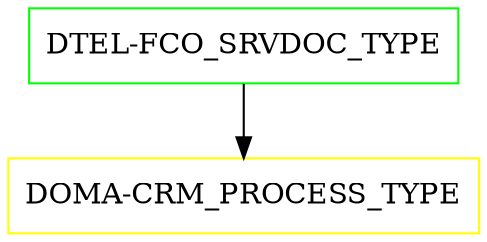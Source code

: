 digraph G {
  "DTEL-FCO_SRVDOC_TYPE" [shape=box,color=green];
  "DOMA-CRM_PROCESS_TYPE" [shape=box,color=yellow,URL="./DOMA_CRM_PROCESS_TYPE.html"];
  "DTEL-FCO_SRVDOC_TYPE" -> "DOMA-CRM_PROCESS_TYPE";
}
